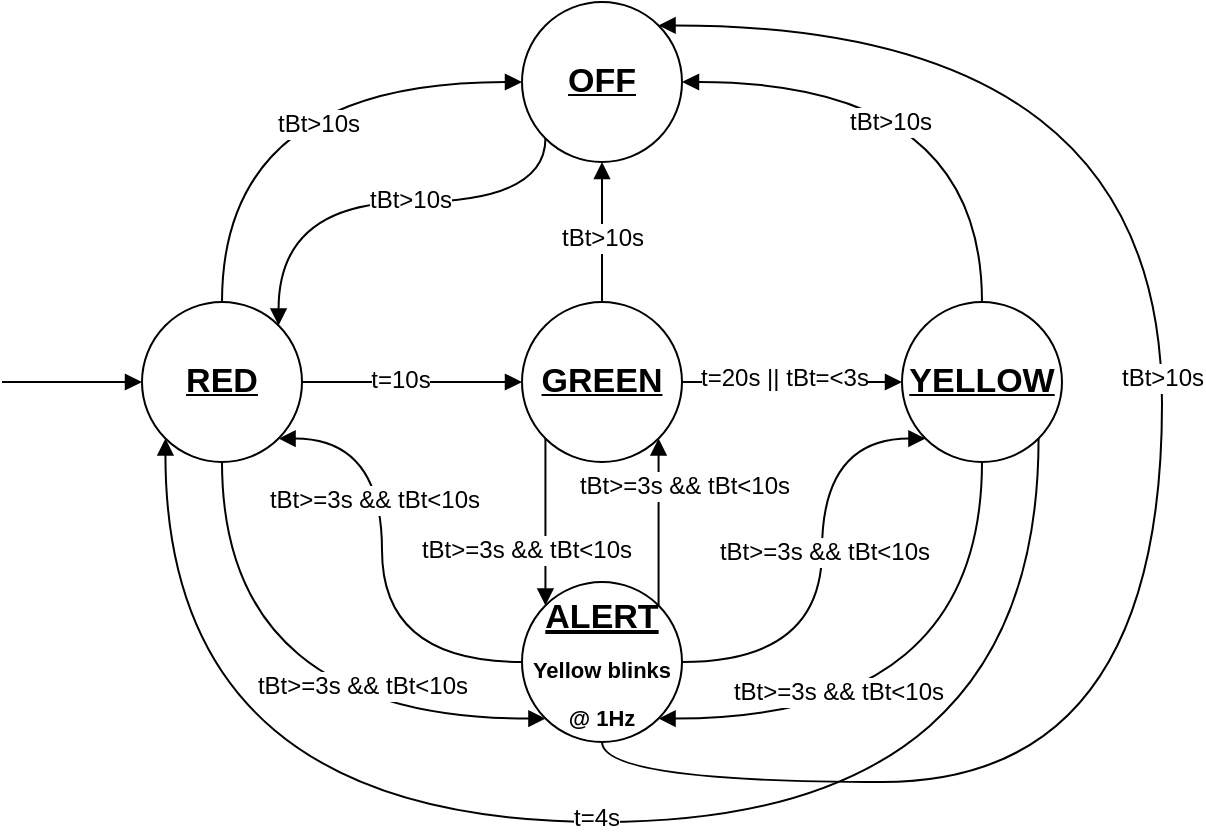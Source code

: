 <mxfile version="10.5.9" type="device"><diagram id="CRRt_-nw_Cnw5u_mD0sK" name="Page-1"><mxGraphModel dx="1349" dy="883" grid="1" gridSize="10" guides="1" tooltips="1" connect="1" arrows="1" fold="1" page="1" pageScale="1" pageWidth="1169" pageHeight="827" math="0" shadow="0"><root><mxCell id="0"/><mxCell id="1" parent="0"/><mxCell id="DF-iKROGKN10YwxdeJNd-54" style="edgeStyle=orthogonalEdgeStyle;curved=1;rounded=0;comic=0;orthogonalLoop=1;jettySize=auto;html=1;entryX=0;entryY=1;entryDx=0;entryDy=0;shadow=0;strokeColor=#000000;strokeWidth=1;fontSize=85;exitX=0.5;exitY=1;exitDx=0;exitDy=0;endArrow=block;endFill=1;" edge="1" parent="1" source="DF-iKROGKN10YwxdeJNd-39" target="DF-iKROGKN10YwxdeJNd-43"><mxGeometry relative="1" as="geometry"><Array as="points"><mxPoint x="270" y="588"/></Array></mxGeometry></mxCell><mxCell id="DF-iKROGKN10YwxdeJNd-80" value="tBt&amp;gt;=3s &amp;amp;&amp;amp; tBt&amp;lt;10s" style="text;html=1;resizable=0;points=[];align=center;verticalAlign=middle;labelBackgroundColor=#ffffff;fontSize=12;fontColor=#000000;" vertex="1" connectable="0" parent="DF-iKROGKN10YwxdeJNd-54"><mxGeometry x="0.262" y="24" relative="1" as="geometry"><mxPoint x="15" y="7" as="offset"/></mxGeometry></mxCell><mxCell id="DF-iKROGKN10YwxdeJNd-59" style="edgeStyle=orthogonalEdgeStyle;curved=1;rounded=0;comic=0;orthogonalLoop=1;jettySize=auto;html=1;shadow=0;strokeColor=#000000;strokeWidth=1;fontSize=20;endArrow=none;endFill=0;startArrow=block;startFill=1;" edge="1" parent="1" source="DF-iKROGKN10YwxdeJNd-39"><mxGeometry relative="1" as="geometry"><mxPoint x="160" y="420" as="targetPoint"/></mxGeometry></mxCell><mxCell id="DF-iKROGKN10YwxdeJNd-68" style="edgeStyle=orthogonalEdgeStyle;curved=1;rounded=0;comic=0;orthogonalLoop=1;jettySize=auto;html=1;entryX=0;entryY=0.5;entryDx=0;entryDy=0;shadow=0;startArrow=none;startFill=0;endArrow=block;endFill=1;strokeColor=#000000;strokeWidth=1;fontSize=20;fontColor=#FFFF00;" edge="1" parent="1" source="DF-iKROGKN10YwxdeJNd-39" target="DF-iKROGKN10YwxdeJNd-40"><mxGeometry relative="1" as="geometry"/></mxCell><mxCell id="DF-iKROGKN10YwxdeJNd-72" value="t=10s" style="text;html=1;resizable=0;points=[];align=center;verticalAlign=middle;labelBackgroundColor=#ffffff;fontSize=12;fontColor=#000000;" vertex="1" connectable="0" parent="DF-iKROGKN10YwxdeJNd-68"><mxGeometry x="-0.2" y="3" relative="1" as="geometry"><mxPoint x="5" y="2" as="offset"/></mxGeometry></mxCell><mxCell id="DF-iKROGKN10YwxdeJNd-39" value="&lt;font style=&quot;font-size: 17px;&quot;&gt;&lt;u style=&quot;font-size: 17px;&quot;&gt;RED&lt;/u&gt;&lt;/font&gt;" style="ellipse;whiteSpace=wrap;html=1;aspect=fixed;fontSize=17;fontStyle=1;fillColor=none;strokeWidth=1;strokeColor=#000000;fontColor=#000000;" vertex="1" parent="1"><mxGeometry x="230" y="380" width="80" height="80" as="geometry"/></mxCell><mxCell id="DF-iKROGKN10YwxdeJNd-52" style="edgeStyle=orthogonalEdgeStyle;curved=1;rounded=0;comic=0;orthogonalLoop=1;jettySize=auto;html=1;exitX=0;exitY=1;exitDx=0;exitDy=0;entryX=0;entryY=0;entryDx=0;entryDy=0;shadow=0;strokeColor=#000000;strokeWidth=1;fontSize=85;endArrow=block;endFill=1;" edge="1" parent="1" source="DF-iKROGKN10YwxdeJNd-40" target="DF-iKROGKN10YwxdeJNd-43"><mxGeometry relative="1" as="geometry"><Array as="points"><mxPoint x="432" y="490"/><mxPoint x="432" y="490"/></Array></mxGeometry></mxCell><mxCell id="DF-iKROGKN10YwxdeJNd-86" value="tBt&amp;gt;=3s &amp;amp;&amp;amp; tBt&amp;lt;10s" style="text;html=1;resizable=0;points=[];align=center;verticalAlign=middle;labelBackgroundColor=#ffffff;fontSize=12;fontColor=#000000;" vertex="1" connectable="0" parent="DF-iKROGKN10YwxdeJNd-52"><mxGeometry x="-0.344" y="-1" relative="1" as="geometry"><mxPoint x="-9" y="28" as="offset"/></mxGeometry></mxCell><mxCell id="DF-iKROGKN10YwxdeJNd-55" style="edgeStyle=orthogonalEdgeStyle;curved=1;rounded=0;comic=0;orthogonalLoop=1;jettySize=auto;html=1;shadow=0;strokeColor=#000000;strokeWidth=1;fontSize=85;endArrow=block;endFill=1;exitX=0.5;exitY=0;exitDx=0;exitDy=0;" edge="1" parent="1" source="DF-iKROGKN10YwxdeJNd-40" target="DF-iKROGKN10YwxdeJNd-42"><mxGeometry relative="1" as="geometry"><Array as="points"><mxPoint x="460" y="360"/><mxPoint x="460" y="360"/></Array></mxGeometry></mxCell><mxCell id="DF-iKROGKN10YwxdeJNd-77" value="tBt&amp;gt;10s" style="text;html=1;resizable=0;points=[];align=center;verticalAlign=middle;labelBackgroundColor=#ffffff;fontSize=12;fontColor=#000000;" vertex="1" connectable="0" parent="DF-iKROGKN10YwxdeJNd-55"><mxGeometry x="-0.356" y="3" relative="1" as="geometry"><mxPoint x="3" y="-10" as="offset"/></mxGeometry></mxCell><mxCell id="DF-iKROGKN10YwxdeJNd-58" style="edgeStyle=orthogonalEdgeStyle;curved=1;rounded=0;comic=0;orthogonalLoop=1;jettySize=auto;html=1;entryX=1;entryY=0;entryDx=0;entryDy=0;shadow=0;strokeColor=#000000;strokeWidth=1;fontSize=20;exitX=1;exitY=1;exitDx=0;exitDy=0;endArrow=none;endFill=0;startArrow=block;startFill=1;" edge="1" parent="1" source="DF-iKROGKN10YwxdeJNd-40" target="DF-iKROGKN10YwxdeJNd-43"><mxGeometry relative="1" as="geometry"><Array as="points"><mxPoint x="488" y="490"/><mxPoint x="488" y="490"/></Array></mxGeometry></mxCell><mxCell id="DF-iKROGKN10YwxdeJNd-85" value="tBt&amp;gt;=3s &amp;amp;&amp;amp; tBt&amp;lt;10s" style="text;html=1;resizable=0;points=[];align=center;verticalAlign=middle;labelBackgroundColor=#ffffff;fontSize=12;fontColor=#000000;" vertex="1" connectable="0" parent="DF-iKROGKN10YwxdeJNd-58"><mxGeometry x="-0.676" y="-11" relative="1" as="geometry"><mxPoint x="23" y="10" as="offset"/></mxGeometry></mxCell><mxCell id="DF-iKROGKN10YwxdeJNd-69" style="edgeStyle=orthogonalEdgeStyle;curved=1;rounded=0;comic=0;orthogonalLoop=1;jettySize=auto;html=1;entryX=0;entryY=0.5;entryDx=0;entryDy=0;shadow=0;startArrow=none;startFill=0;endArrow=block;endFill=1;strokeColor=#000000;strokeWidth=1;fontSize=20;fontColor=#FFFF00;" edge="1" parent="1" source="DF-iKROGKN10YwxdeJNd-40" target="DF-iKROGKN10YwxdeJNd-41"><mxGeometry relative="1" as="geometry"/></mxCell><mxCell id="DF-iKROGKN10YwxdeJNd-73" value="t=20s || tBt=&amp;lt;3s" style="text;html=1;resizable=0;points=[];align=center;verticalAlign=middle;labelBackgroundColor=#ffffff;fontSize=12;fontColor=#000000;" vertex="1" connectable="0" parent="DF-iKROGKN10YwxdeJNd-69"><mxGeometry x="-0.218" y="3" relative="1" as="geometry"><mxPoint x="8" y="1" as="offset"/></mxGeometry></mxCell><mxCell id="DF-iKROGKN10YwxdeJNd-40" value="&lt;font style=&quot;font-size: 17px;&quot;&gt;&lt;u style=&quot;font-size: 17px;&quot;&gt;GREEN&lt;/u&gt;&lt;/font&gt;" style="ellipse;whiteSpace=wrap;html=1;aspect=fixed;fontSize=17;fontStyle=1;fillColor=none;strokeWidth=1;strokeColor=#000000;fontColor=#000000;" vertex="1" parent="1"><mxGeometry x="420" y="380" width="80" height="80" as="geometry"/></mxCell><mxCell id="DF-iKROGKN10YwxdeJNd-61" style="edgeStyle=orthogonalEdgeStyle;curved=1;rounded=0;comic=0;orthogonalLoop=1;jettySize=auto;html=1;exitX=0.5;exitY=0;exitDx=0;exitDy=0;entryX=1;entryY=0.5;entryDx=0;entryDy=0;shadow=0;strokeColor=#000000;strokeWidth=1;fontSize=20;endArrow=block;endFill=1;startArrow=none;startFill=0;" edge="1" parent="1" source="DF-iKROGKN10YwxdeJNd-41" target="DF-iKROGKN10YwxdeJNd-42"><mxGeometry relative="1" as="geometry"/></mxCell><mxCell id="DF-iKROGKN10YwxdeJNd-75" value="tBt&amp;gt;10s" style="text;html=1;resizable=0;points=[];align=center;verticalAlign=middle;labelBackgroundColor=#ffffff;fontSize=12;fontColor=#000000;" vertex="1" connectable="0" parent="DF-iKROGKN10YwxdeJNd-61"><mxGeometry x="0.277" y="20" relative="1" as="geometry"><mxPoint x="10" as="offset"/></mxGeometry></mxCell><mxCell id="DF-iKROGKN10YwxdeJNd-71" style="edgeStyle=orthogonalEdgeStyle;curved=1;rounded=0;comic=0;orthogonalLoop=1;jettySize=auto;html=1;exitX=1;exitY=1;exitDx=0;exitDy=0;entryX=0;entryY=1;entryDx=0;entryDy=0;shadow=0;startArrow=none;startFill=0;endArrow=block;endFill=1;strokeColor=#000000;strokeWidth=1;fontSize=20;fontColor=#FFFF00;" edge="1" parent="1" source="DF-iKROGKN10YwxdeJNd-41" target="DF-iKROGKN10YwxdeJNd-39"><mxGeometry relative="1" as="geometry"><Array as="points"><mxPoint x="678" y="640"/><mxPoint x="242" y="640"/></Array></mxGeometry></mxCell><mxCell id="DF-iKROGKN10YwxdeJNd-74" value="t=4s" style="text;html=1;resizable=0;points=[];align=center;verticalAlign=middle;labelBackgroundColor=#ffffff;fontSize=12;fontColor=#000000;" vertex="1" connectable="0" parent="DF-iKROGKN10YwxdeJNd-71"><mxGeometry x="0.027" y="2" relative="1" as="geometry"><mxPoint x="8" y="-4" as="offset"/></mxGeometry></mxCell><mxCell id="DF-iKROGKN10YwxdeJNd-41" value="&lt;font style=&quot;font-size: 17px;&quot;&gt;&lt;u style=&quot;font-size: 17px;&quot;&gt;YELLOW&lt;/u&gt;&lt;/font&gt;" style="ellipse;whiteSpace=wrap;html=1;aspect=fixed;fontSize=17;fontStyle=1;fillColor=none;strokeWidth=1;strokeColor=#000000;fontColor=#000000;" vertex="1" parent="1"><mxGeometry x="610" y="380" width="80" height="80" as="geometry"/></mxCell><mxCell id="DF-iKROGKN10YwxdeJNd-50" style="edgeStyle=orthogonalEdgeStyle;curved=1;rounded=0;comic=0;orthogonalLoop=1;jettySize=auto;html=1;entryX=0.5;entryY=0;entryDx=0;entryDy=0;shadow=0;strokeColor=#000000;strokeWidth=1;fontSize=85;exitX=0;exitY=0.5;exitDx=0;exitDy=0;endArrow=none;endFill=0;startArrow=block;startFill=1;" edge="1" parent="1" source="DF-iKROGKN10YwxdeJNd-42" target="DF-iKROGKN10YwxdeJNd-39"><mxGeometry relative="1" as="geometry"/></mxCell><mxCell id="DF-iKROGKN10YwxdeJNd-67" value="tBt&amp;gt;10s" style="text;html=1;resizable=0;points=[];align=center;verticalAlign=middle;labelBackgroundColor=#ffffff;fontSize=12;fontColor=#000000;" vertex="1" connectable="0" parent="DF-iKROGKN10YwxdeJNd-50"><mxGeometry x="-0.293" y="21" relative="1" as="geometry"><mxPoint x="-10" as="offset"/></mxGeometry></mxCell><mxCell id="DF-iKROGKN10YwxdeJNd-66" style="edgeStyle=orthogonalEdgeStyle;curved=1;rounded=0;comic=0;orthogonalLoop=1;jettySize=auto;html=1;exitX=0;exitY=1;exitDx=0;exitDy=0;entryX=1;entryY=0;entryDx=0;entryDy=0;shadow=0;startArrow=none;startFill=0;endArrow=block;endFill=1;strokeColor=#000000;strokeWidth=1;fontSize=20;" edge="1" parent="1" source="DF-iKROGKN10YwxdeJNd-42" target="DF-iKROGKN10YwxdeJNd-39"><mxGeometry relative="1" as="geometry"><Array as="points"><mxPoint x="432" y="330"/><mxPoint x="298" y="330"/></Array></mxGeometry></mxCell><mxCell id="DF-iKROGKN10YwxdeJNd-76" value="tBt&amp;gt;10s" style="text;html=1;resizable=0;points=[];align=center;verticalAlign=middle;labelBackgroundColor=#ffffff;fontSize=12;fontColor=#000000;" vertex="1" connectable="0" parent="DF-iKROGKN10YwxdeJNd-66"><mxGeometry x="-0.298" y="-1" relative="1" as="geometry"><mxPoint x="-20" as="offset"/></mxGeometry></mxCell><mxCell id="DF-iKROGKN10YwxdeJNd-42" value="&lt;u style=&quot;font-size: 17px;&quot;&gt;OFF&lt;/u&gt;" style="ellipse;whiteSpace=wrap;html=1;aspect=fixed;fontSize=17;fontStyle=1;fillColor=none;strokeWidth=1;" vertex="1" parent="1"><mxGeometry x="420" y="230" width="80" height="80" as="geometry"/></mxCell><mxCell id="DF-iKROGKN10YwxdeJNd-56" style="edgeStyle=orthogonalEdgeStyle;curved=1;rounded=0;comic=0;orthogonalLoop=1;jettySize=auto;html=1;entryX=0.5;entryY=1;entryDx=0;entryDy=0;shadow=0;strokeColor=#000000;strokeWidth=1;fontSize=85;exitX=1;exitY=1;exitDx=0;exitDy=0;endArrow=none;endFill=0;startArrow=block;startFill=1;" edge="1" parent="1" source="DF-iKROGKN10YwxdeJNd-43" target="DF-iKROGKN10YwxdeJNd-41"><mxGeometry relative="1" as="geometry"><Array as="points"><mxPoint x="650" y="588"/></Array></mxGeometry></mxCell><mxCell id="DF-iKROGKN10YwxdeJNd-81" value="tBt&amp;gt;=3s &amp;amp;&amp;amp; tBt&amp;lt;10s" style="text;html=1;resizable=0;points=[];align=center;verticalAlign=middle;labelBackgroundColor=#ffffff;fontSize=12;fontColor=#000000;" vertex="1" connectable="0" parent="DF-iKROGKN10YwxdeJNd-56"><mxGeometry x="-0.248" y="17" relative="1" as="geometry"><mxPoint x="-20" y="3" as="offset"/></mxGeometry></mxCell><mxCell id="DF-iKROGKN10YwxdeJNd-63" style="edgeStyle=orthogonalEdgeStyle;curved=1;rounded=0;comic=0;orthogonalLoop=1;jettySize=auto;html=1;entryX=1;entryY=1;entryDx=0;entryDy=0;shadow=0;startArrow=none;startFill=0;endArrow=block;endFill=1;strokeColor=#000000;strokeWidth=1;fontSize=20;exitX=0;exitY=0.5;exitDx=0;exitDy=0;" edge="1" parent="1" source="DF-iKROGKN10YwxdeJNd-43" target="DF-iKROGKN10YwxdeJNd-39"><mxGeometry relative="1" as="geometry"><Array as="points"><mxPoint x="350" y="560"/><mxPoint x="350" y="448"/></Array></mxGeometry></mxCell><mxCell id="DF-iKROGKN10YwxdeJNd-78" value="tBt&amp;gt;=3s &amp;amp;&amp;amp; tBt&amp;lt;10s" style="text;html=1;resizable=0;points=[];align=center;verticalAlign=middle;labelBackgroundColor=#ffffff;fontSize=12;fontColor=#000000;" vertex="1" connectable="0" parent="DF-iKROGKN10YwxdeJNd-63"><mxGeometry x="0.214" y="4" relative="1" as="geometry"><mxPoint y="-10" as="offset"/></mxGeometry></mxCell><mxCell id="DF-iKROGKN10YwxdeJNd-64" style="edgeStyle=orthogonalEdgeStyle;curved=1;rounded=0;comic=0;orthogonalLoop=1;jettySize=auto;html=1;entryX=0;entryY=1;entryDx=0;entryDy=0;shadow=0;startArrow=none;startFill=0;endArrow=block;endFill=1;strokeColor=#000000;strokeWidth=1;fontSize=20;exitX=1;exitY=0.5;exitDx=0;exitDy=0;" edge="1" parent="1" source="DF-iKROGKN10YwxdeJNd-43" target="DF-iKROGKN10YwxdeJNd-41"><mxGeometry relative="1" as="geometry"><Array as="points"><mxPoint x="570" y="560"/><mxPoint x="570" y="448"/></Array></mxGeometry></mxCell><mxCell id="DF-iKROGKN10YwxdeJNd-79" value="tBt&amp;gt;=3s &amp;amp;&amp;amp; tBt&amp;lt;10s" style="text;html=1;resizable=0;points=[];align=center;verticalAlign=middle;labelBackgroundColor=#ffffff;fontSize=12;fontColor=#000000;" vertex="1" connectable="0" parent="DF-iKROGKN10YwxdeJNd-64"><mxGeometry x="0.291" y="-4" relative="1" as="geometry"><mxPoint x="-3" y="25" as="offset"/></mxGeometry></mxCell><mxCell id="DF-iKROGKN10YwxdeJNd-82" style="edgeStyle=orthogonalEdgeStyle;curved=1;rounded=0;comic=0;orthogonalLoop=1;jettySize=auto;html=1;exitX=0.5;exitY=1;exitDx=0;exitDy=0;entryX=1;entryY=0;entryDx=0;entryDy=0;shadow=0;startArrow=none;startFill=0;endArrow=block;endFill=1;strokeColor=#000000;strokeWidth=1;fontSize=12;fontColor=#000000;" edge="1" parent="1" source="DF-iKROGKN10YwxdeJNd-43" target="DF-iKROGKN10YwxdeJNd-42"><mxGeometry relative="1" as="geometry"><Array as="points"><mxPoint x="460" y="620"/><mxPoint x="740" y="620"/><mxPoint x="740" y="242"/></Array></mxGeometry></mxCell><mxCell id="DF-iKROGKN10YwxdeJNd-83" value="tBt&amp;gt;10s" style="text;html=1;resizable=0;points=[];align=center;verticalAlign=middle;labelBackgroundColor=#ffffff;fontSize=12;fontColor=#000000;" vertex="1" connectable="0" parent="DF-iKROGKN10YwxdeJNd-82"><mxGeometry x="0.099" y="2" relative="1" as="geometry"><mxPoint x="2" y="9" as="offset"/></mxGeometry></mxCell><mxCell id="DF-iKROGKN10YwxdeJNd-43" value="&lt;font&gt;&lt;u&gt;&lt;font style=&quot;font-size: 17px&quot;&gt;ALERT&lt;/font&gt;&lt;/u&gt;&lt;br&gt;&lt;/font&gt;&lt;font style=&quot;font-size: 11px&quot;&gt;Yellow blinks @ 1Hz&lt;/font&gt;&lt;br&gt;" style="ellipse;whiteSpace=wrap;html=1;aspect=fixed;fontSize=20;fontStyle=1;fillColor=none;fontColor=#000000;labelBackgroundColor=none;labelBorderColor=none;strokeWidth=1;" vertex="1" parent="1"><mxGeometry x="420" y="520" width="80" height="80" as="geometry"/></mxCell></root></mxGraphModel></diagram></mxfile>